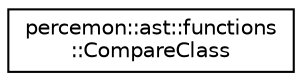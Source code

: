 digraph "Graphical Class Hierarchy"
{
 // LATEX_PDF_SIZE
  edge [fontname="Helvetica",fontsize="10",labelfontname="Helvetica",labelfontsize="10"];
  node [fontname="Helvetica",fontsize="10",shape=record];
  rankdir="LR";
  Node0 [label="percemon::ast::functions\l::CompareClass",height=0.2,width=0.4,color="black", fillcolor="white", style="filled",URL="$structpercemon_1_1ast_1_1functions_1_1CompareClass.html",tooltip=" "];
}
